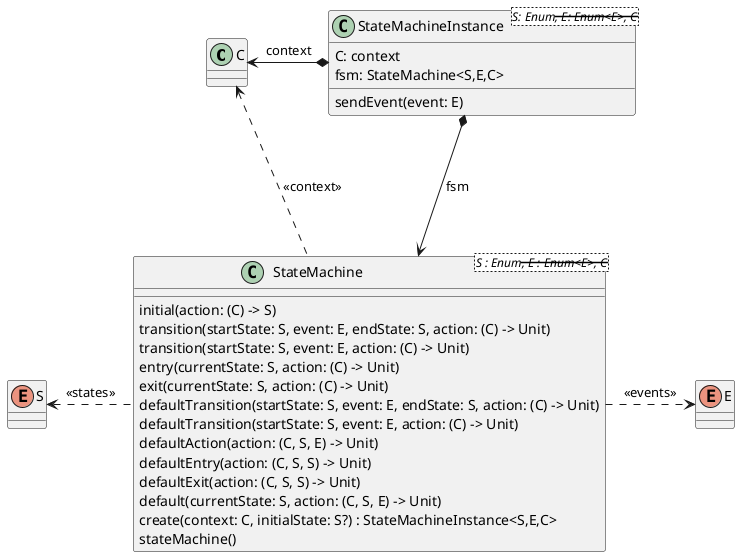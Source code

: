 @startuml

class C {
}
enum S {
}
enum E {
}

class StateMachine<S : Enum<S>, E : Enum<E>, C> {
    initial(action: (C) -> S)
    transition(startState: S, event: E, endState: S, action: (C) -> Unit)
    transition(startState: S, event: E, action: (C) -> Unit)
    entry(currentState: S, action: (C) -> Unit)
    exit(currentState: S, action: (C) -> Unit)
    defaultTransition(startState: S, event: E, endState: S, action: (C) -> Unit)
    defaultTransition(startState: S, event: E, action: (C) -> Unit)
    defaultAction(action: (C, S, E) -> Unit)
    defaultEntry(action: (C, S, S) -> Unit)
    defaultExit(action: (C, S, S) -> Unit)
    default(currentState: S, action: (C, S, E) -> Unit)
    create(context: C, initialState: S?) : StateMachineInstance<S,E,C>
    stateMachine()
}

class StateMachineInstance<S: Enum<S>, E: Enum<E>, C> {
    C: context
    fsm: StateMachine<S,E,C>
    sendEvent(event: E)
}
StateMachine .left.> S : <<states>>
StateMachine .right.> E : <<events>>
StateMachine .up.> C : <<context>>

StateMachineInstance *---> StateMachine : fsm
StateMachineInstance *-left-> C : context

@enduml
